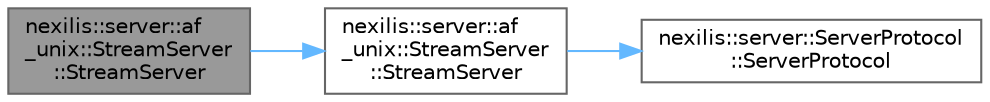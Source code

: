 digraph "nexilis::server::af_unix::StreamServer::StreamServer"
{
 // LATEX_PDF_SIZE
  bgcolor="transparent";
  edge [fontname=Helvetica,fontsize=10,labelfontname=Helvetica,labelfontsize=10];
  node [fontname=Helvetica,fontsize=10,shape=box,height=0.2,width=0.4];
  rankdir="LR";
  Node1 [id="Node000001",label="nexilis::server::af\l_unix::StreamServer\l::StreamServer",height=0.2,width=0.4,color="gray40", fillcolor="grey60", style="filled", fontcolor="black",tooltip="Deleted copy constructor."];
  Node1 -> Node2 [id="edge1_Node000001_Node000002",color="steelblue1",style="solid",tooltip=" "];
  Node2 [id="Node000002",label="nexilis::server::af\l_unix::StreamServer\l::StreamServer",height=0.2,width=0.4,color="grey40", fillcolor="white", style="filled",URL="$d4/d3a/classnexilis_1_1server_1_1af__unix_1_1StreamServer.html#acde661a2ae9a2e0d8ce702930be793c5",tooltip="Constructor."];
  Node2 -> Node3 [id="edge2_Node000002_Node000003",color="steelblue1",style="solid",tooltip=" "];
  Node3 [id="Node000003",label="nexilis::server::ServerProtocol\l::ServerProtocol",height=0.2,width=0.4,color="grey40", fillcolor="white", style="filled",URL="$de/df0/classnexilis_1_1server_1_1ServerProtocol.html#a92c4d94aa53db4d3f3dbb15a523f4bb6",tooltip=" "];
}
